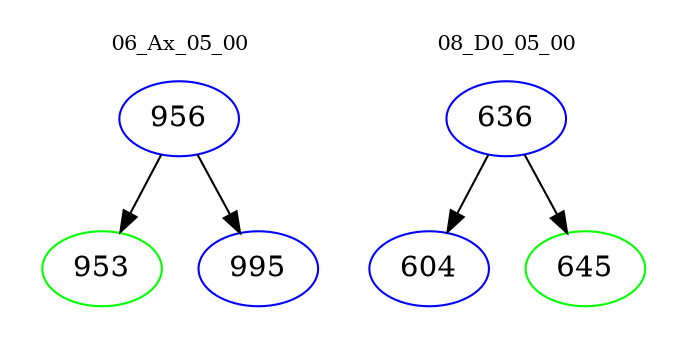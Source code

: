 digraph{
subgraph cluster_0 {
color = white
label = "06_Ax_05_00";
fontsize=10;
T0_956 [label="956", color="blue"]
T0_956 -> T0_953 [color="black"]
T0_953 [label="953", color="green"]
T0_956 -> T0_995 [color="black"]
T0_995 [label="995", color="blue"]
}
subgraph cluster_1 {
color = white
label = "08_D0_05_00";
fontsize=10;
T1_636 [label="636", color="blue"]
T1_636 -> T1_604 [color="black"]
T1_604 [label="604", color="blue"]
T1_636 -> T1_645 [color="black"]
T1_645 [label="645", color="green"]
}
}
